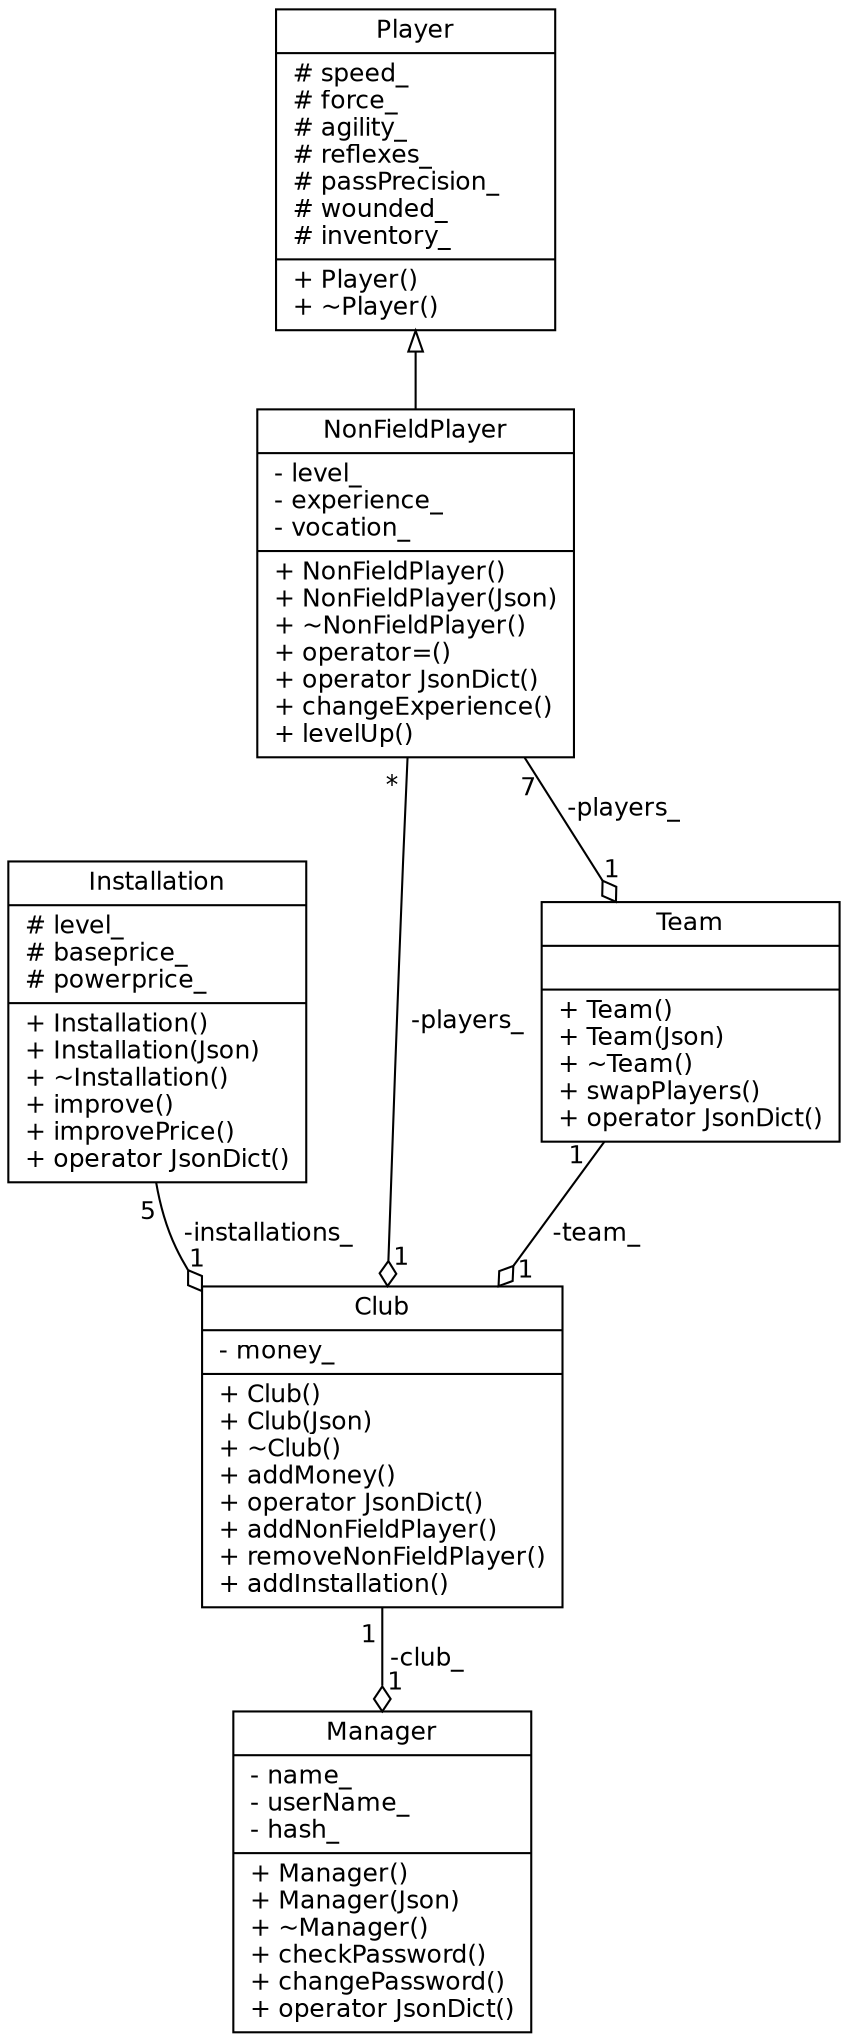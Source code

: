 digraph Manager {
	graph [bb="0,0,284,1392"];
	node [fontname=Helvetica,
		fontsize=12,
		label="\N",
		shape=record
	];
	edge [fontname=Helvetica,
		fontsize=12,
		labelfontname=Helvetica,
		labelfontsize=12,
		labeldistance=1.5
	];
	Manager	 [color=black,
		fillcolor=white,
		fontcolor=black,
		label="{Manager\n|- name_\l- userName_\l- hash_\l|+ Manager()\l+ Manager(Json)\l+ ~Manager()\l+ checkPassword()\l+ changePassword()\l\
+ operator JsonDict()\l}",
		pos="128,97",
		rects="62,172.5,194,193.5 62,125.5,194,172.5 62,0.5,194,125.5",
		style=filled,
		width=1.8333];
	Club	 [URL="$class_club.html",
		color=black,
		fillcolor=white,
		label="{Club\n|- money_\l|+ Club()\l+ Club(Json)\l+ ~Club()\l+ addMoney()\l+ \
operator JsonDict()\l+ addNonFieldPlayer()\l+ removeNonFieldPlayer()\l+ addInstallation()\l}",
		pos="128,367",
		rects="48.5,468.5,207.5,489.5 48.5,434.5,207.5,468.5 48.5,244.5,207.5,434.5",
		style=filled,
		width=2.2014];
	Club -> Manager	 [arrowhead=odiamond,
		headlabel="1",
		taillabel="1",
		label=" -club_",
		lp="146.5,219",
		pos="e,128,193.85 128,244.16 128,231.5 128,218.71 128,206.22",
		style=solid];
	Installation	 [URL="$class_installation.html",
		color=black,
		fillcolor=white,
		label="{Installation\n|# level_\l# baseprice_\l# powerprice_\l|+ Installation()\l+ Installation(Json)\l+ ~Installation()\l+ improve()\l+ improvePrice()\l+ \
operator JsonDict()\l}",
		pos="66,637",
		rects="0,699.5,132,720.5 0,652.5,132,699.5 0,553.5,132,652.5",
		style=filled,
		width=1.8333];
	Installation -> Club	 [arrowhead=odiamond,
		headlabel="1",
		taillabel="5",
		label=" -installations_",
		lp="130.5,515",
		pos="e,96.307,489.7 82.164,553.24 85.293,538.16 88.646,522.59 92,508 92.495,505.85 92.999,503.68 93.51,501.49",
		style=solid];
	Team	 [URL="$class_team.html",
		color=black,
		fillcolor=white,
		label="{Team\n||+ Team()\l+ Team(Json)\l+ ~Team()\l+ \
swapPlayers()\l+ operator JsonDict()\l}",
		pos="216,637",
		rects="150,712.5,282,733.5 150,691.5,282,712.5 150,540.5,282,691.5",
		style=filled,
		width=1.8333];
	Team -> Club	 [arrowhead=odiamond,
		headlabel="1",
		taillabel="1",	
		label=" -team_",
		lp="198.5,515",
		pos="e,168,489.82 184.6,540.38 180.44,527.71 176.12,514.53 171.79,501.37",
		style=solid];
	NonFieldPlayer	 [URL="$class_non_field_player.html",
		color=black,
		fillcolor=white,
		label="{NonFieldPlayer\n|- level_\l- experience_\l- vocation_\l|+ NonFieldPlayer()\l+ NonFieldPlayer(Json)\l+ ~NonFieldPlayer()\l+ \
operator=()\l+ operator JsonDict()\l+ changeExperience()\l+ levelUp()\l}",
		pos="216,894",
		rects="147.5,982.5,284.5,1003.5 147.5,935.5,284.5,982.5 147.5,784.5,284.5,935.5",
		style=filled,
		width=1.8958];
	NonFieldPlayer -> Team	 [arrowhead=odiamond,
		headlabel="1",
		taillabel="7",
		label=" -players_",
		lp="242.5,759",
		pos="e,216,733.51 216,784.49 216,771.65 216,758.54 216,745.71",
		style=solid];

	NonFieldPlayer -> Club	 [arrowhead=odiamond,
		headlabel="1",
		taillabel="*",
		label=" -players_",
		lp="242.5,759",
		pos="e,216,733.51 216,784.49 216,771.65 216,758.54 216,745.71",
		style=solid];

	Player	 [URL="$class_player.html",
		color=black,
		fillcolor=white,
		label="{Player\n|# speed_\l# force_\l# agility_\l# reflexes_\l# passPrecision_\l# wounded_\l# inventory_\l|+ Player()\l+ ~Player()\l}",
		pos="216,1217",
		rects="149,1370.5,283,1391.5 149,1271.5,283,1370.5 149,1042.5,283,1271.5",
		style=filled,
		width=1.8611];
	Player -> NonFieldPlayer	 [arrowtail=onormal,
		dir=back,
		pos="s,216,1042.3 216,1032.2 216,1022.5 216,1012.9 216,1003.6",
		style=solid];
}
